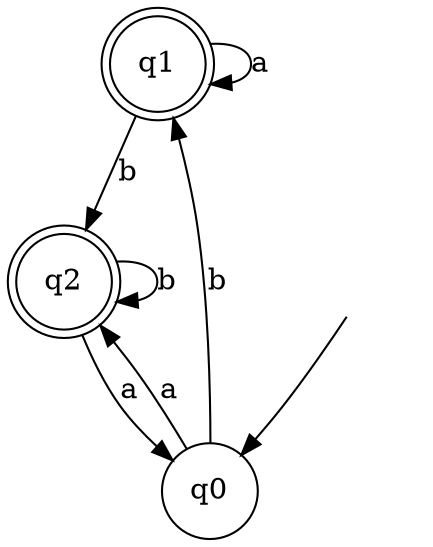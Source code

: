 digraph Automaton {

q1 [shape = doublecircle];

q2 [shape = doublecircle];

_nil [style = invis];

q0 [shape = circle];

q2 -> q0 [label = "a"];

_nil -> q0;

q1 -> q1 [label = "a"];

q1 -> q2 [label = "b"];

q0 -> q2 [label = "a"];

q0 -> q1 [label = "b"];

q2 -> q2 [label = "b"];

}
